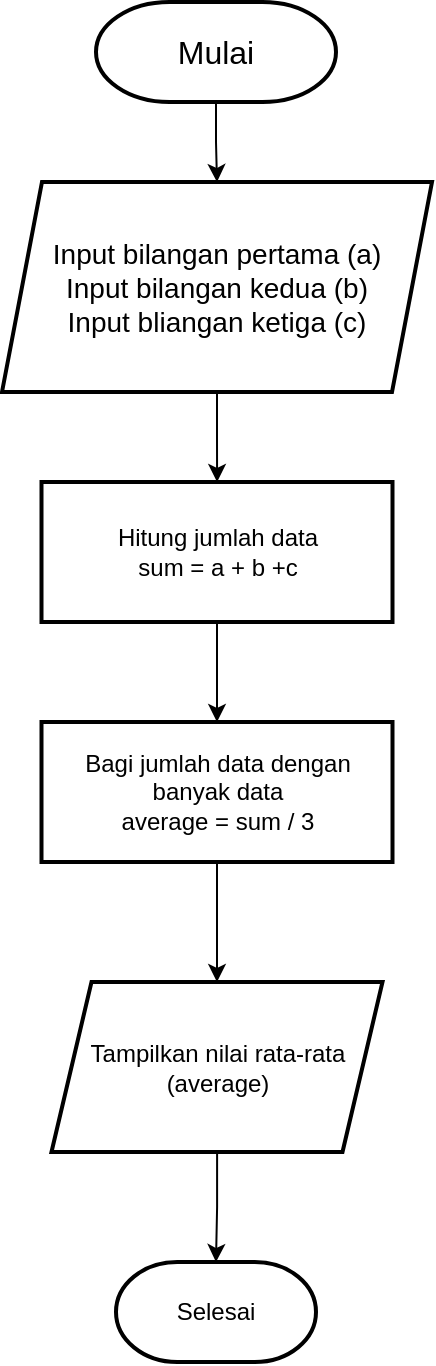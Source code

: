 <mxfile version="24.7.7">
  <diagram name="Page-1" id="_EbYnwEiGl2JT94nPJgb">
    <mxGraphModel dx="1500" dy="830" grid="1" gridSize="10" guides="1" tooltips="1" connect="1" arrows="1" fold="1" page="1" pageScale="1" pageWidth="850" pageHeight="1100" math="0" shadow="0">
      <root>
        <mxCell id="0" />
        <mxCell id="1" parent="0" />
        <mxCell id="dtrDHhorxiKLJA3zsfNm-3" value="" style="edgeStyle=orthogonalEdgeStyle;rounded=0;orthogonalLoop=1;jettySize=auto;html=1;" edge="1" parent="1" source="dtrDHhorxiKLJA3zsfNm-1" target="dtrDHhorxiKLJA3zsfNm-2">
          <mxGeometry relative="1" as="geometry" />
        </mxCell>
        <mxCell id="dtrDHhorxiKLJA3zsfNm-1" value="&lt;font style=&quot;font-size: 16px;&quot;&gt;Mulai&lt;/font&gt;" style="strokeWidth=2;html=1;shape=mxgraph.flowchart.terminator;whiteSpace=wrap;" vertex="1" parent="1">
          <mxGeometry x="227" y="50" width="120" height="50" as="geometry" />
        </mxCell>
        <mxCell id="dtrDHhorxiKLJA3zsfNm-20" value="" style="edgeStyle=orthogonalEdgeStyle;rounded=0;orthogonalLoop=1;jettySize=auto;html=1;" edge="1" parent="1" source="dtrDHhorxiKLJA3zsfNm-2" target="dtrDHhorxiKLJA3zsfNm-19">
          <mxGeometry relative="1" as="geometry" />
        </mxCell>
        <mxCell id="dtrDHhorxiKLJA3zsfNm-2" value="&lt;font style=&quot;font-size: 14px;&quot;&gt;Input bilangan pertama (a)&lt;/font&gt;&lt;div&gt;&lt;font style=&quot;font-size: 14px;&quot;&gt;Input bilangan kedua (b)&lt;/font&gt;&lt;/div&gt;&lt;div&gt;&lt;font style=&quot;font-size: 14px;&quot;&gt;Input bliangan ketiga (c)&lt;/font&gt;&lt;/div&gt;" style="shape=parallelogram;perimeter=parallelogramPerimeter;whiteSpace=wrap;html=1;fixedSize=1;strokeWidth=2;" vertex="1" parent="1">
          <mxGeometry x="180" y="140" width="215" height="105" as="geometry" />
        </mxCell>
        <mxCell id="dtrDHhorxiKLJA3zsfNm-22" value="" style="edgeStyle=orthogonalEdgeStyle;rounded=0;orthogonalLoop=1;jettySize=auto;html=1;" edge="1" parent="1" source="dtrDHhorxiKLJA3zsfNm-19" target="dtrDHhorxiKLJA3zsfNm-21">
          <mxGeometry relative="1" as="geometry" />
        </mxCell>
        <mxCell id="dtrDHhorxiKLJA3zsfNm-19" value="Hitung jumlah data&lt;div&gt;sum = a + b +c&lt;/div&gt;" style="whiteSpace=wrap;html=1;strokeWidth=2;" vertex="1" parent="1">
          <mxGeometry x="199.75" y="290" width="175.5" height="70" as="geometry" />
        </mxCell>
        <mxCell id="dtrDHhorxiKLJA3zsfNm-24" value="" style="edgeStyle=orthogonalEdgeStyle;rounded=0;orthogonalLoop=1;jettySize=auto;html=1;" edge="1" parent="1" source="dtrDHhorxiKLJA3zsfNm-21" target="dtrDHhorxiKLJA3zsfNm-23">
          <mxGeometry relative="1" as="geometry" />
        </mxCell>
        <mxCell id="dtrDHhorxiKLJA3zsfNm-21" value="Bagi jumlah data dengan banyak data&lt;div&gt;average = sum / 3&lt;/div&gt;" style="whiteSpace=wrap;html=1;strokeWidth=2;" vertex="1" parent="1">
          <mxGeometry x="199.75" y="410" width="175.5" height="70" as="geometry" />
        </mxCell>
        <mxCell id="dtrDHhorxiKLJA3zsfNm-26" value="" style="edgeStyle=orthogonalEdgeStyle;rounded=0;orthogonalLoop=1;jettySize=auto;html=1;" edge="1" parent="1" source="dtrDHhorxiKLJA3zsfNm-23" target="dtrDHhorxiKLJA3zsfNm-25">
          <mxGeometry relative="1" as="geometry" />
        </mxCell>
        <mxCell id="dtrDHhorxiKLJA3zsfNm-23" value="&lt;font style=&quot;font-size: 12px;&quot;&gt;Tampilkan nilai rata-rata&lt;/font&gt;&lt;div style=&quot;&quot;&gt;&lt;font style=&quot;font-size: 12px;&quot;&gt;(average)&lt;/font&gt;&lt;/div&gt;" style="shape=parallelogram;perimeter=parallelogramPerimeter;whiteSpace=wrap;html=1;fixedSize=1;strokeWidth=2;" vertex="1" parent="1">
          <mxGeometry x="204.75" y="540" width="165.5" height="85" as="geometry" />
        </mxCell>
        <mxCell id="dtrDHhorxiKLJA3zsfNm-25" value="Selesai" style="strokeWidth=2;html=1;shape=mxgraph.flowchart.terminator;whiteSpace=wrap;" vertex="1" parent="1">
          <mxGeometry x="237" y="680" width="100" height="50" as="geometry" />
        </mxCell>
      </root>
    </mxGraphModel>
  </diagram>
</mxfile>
